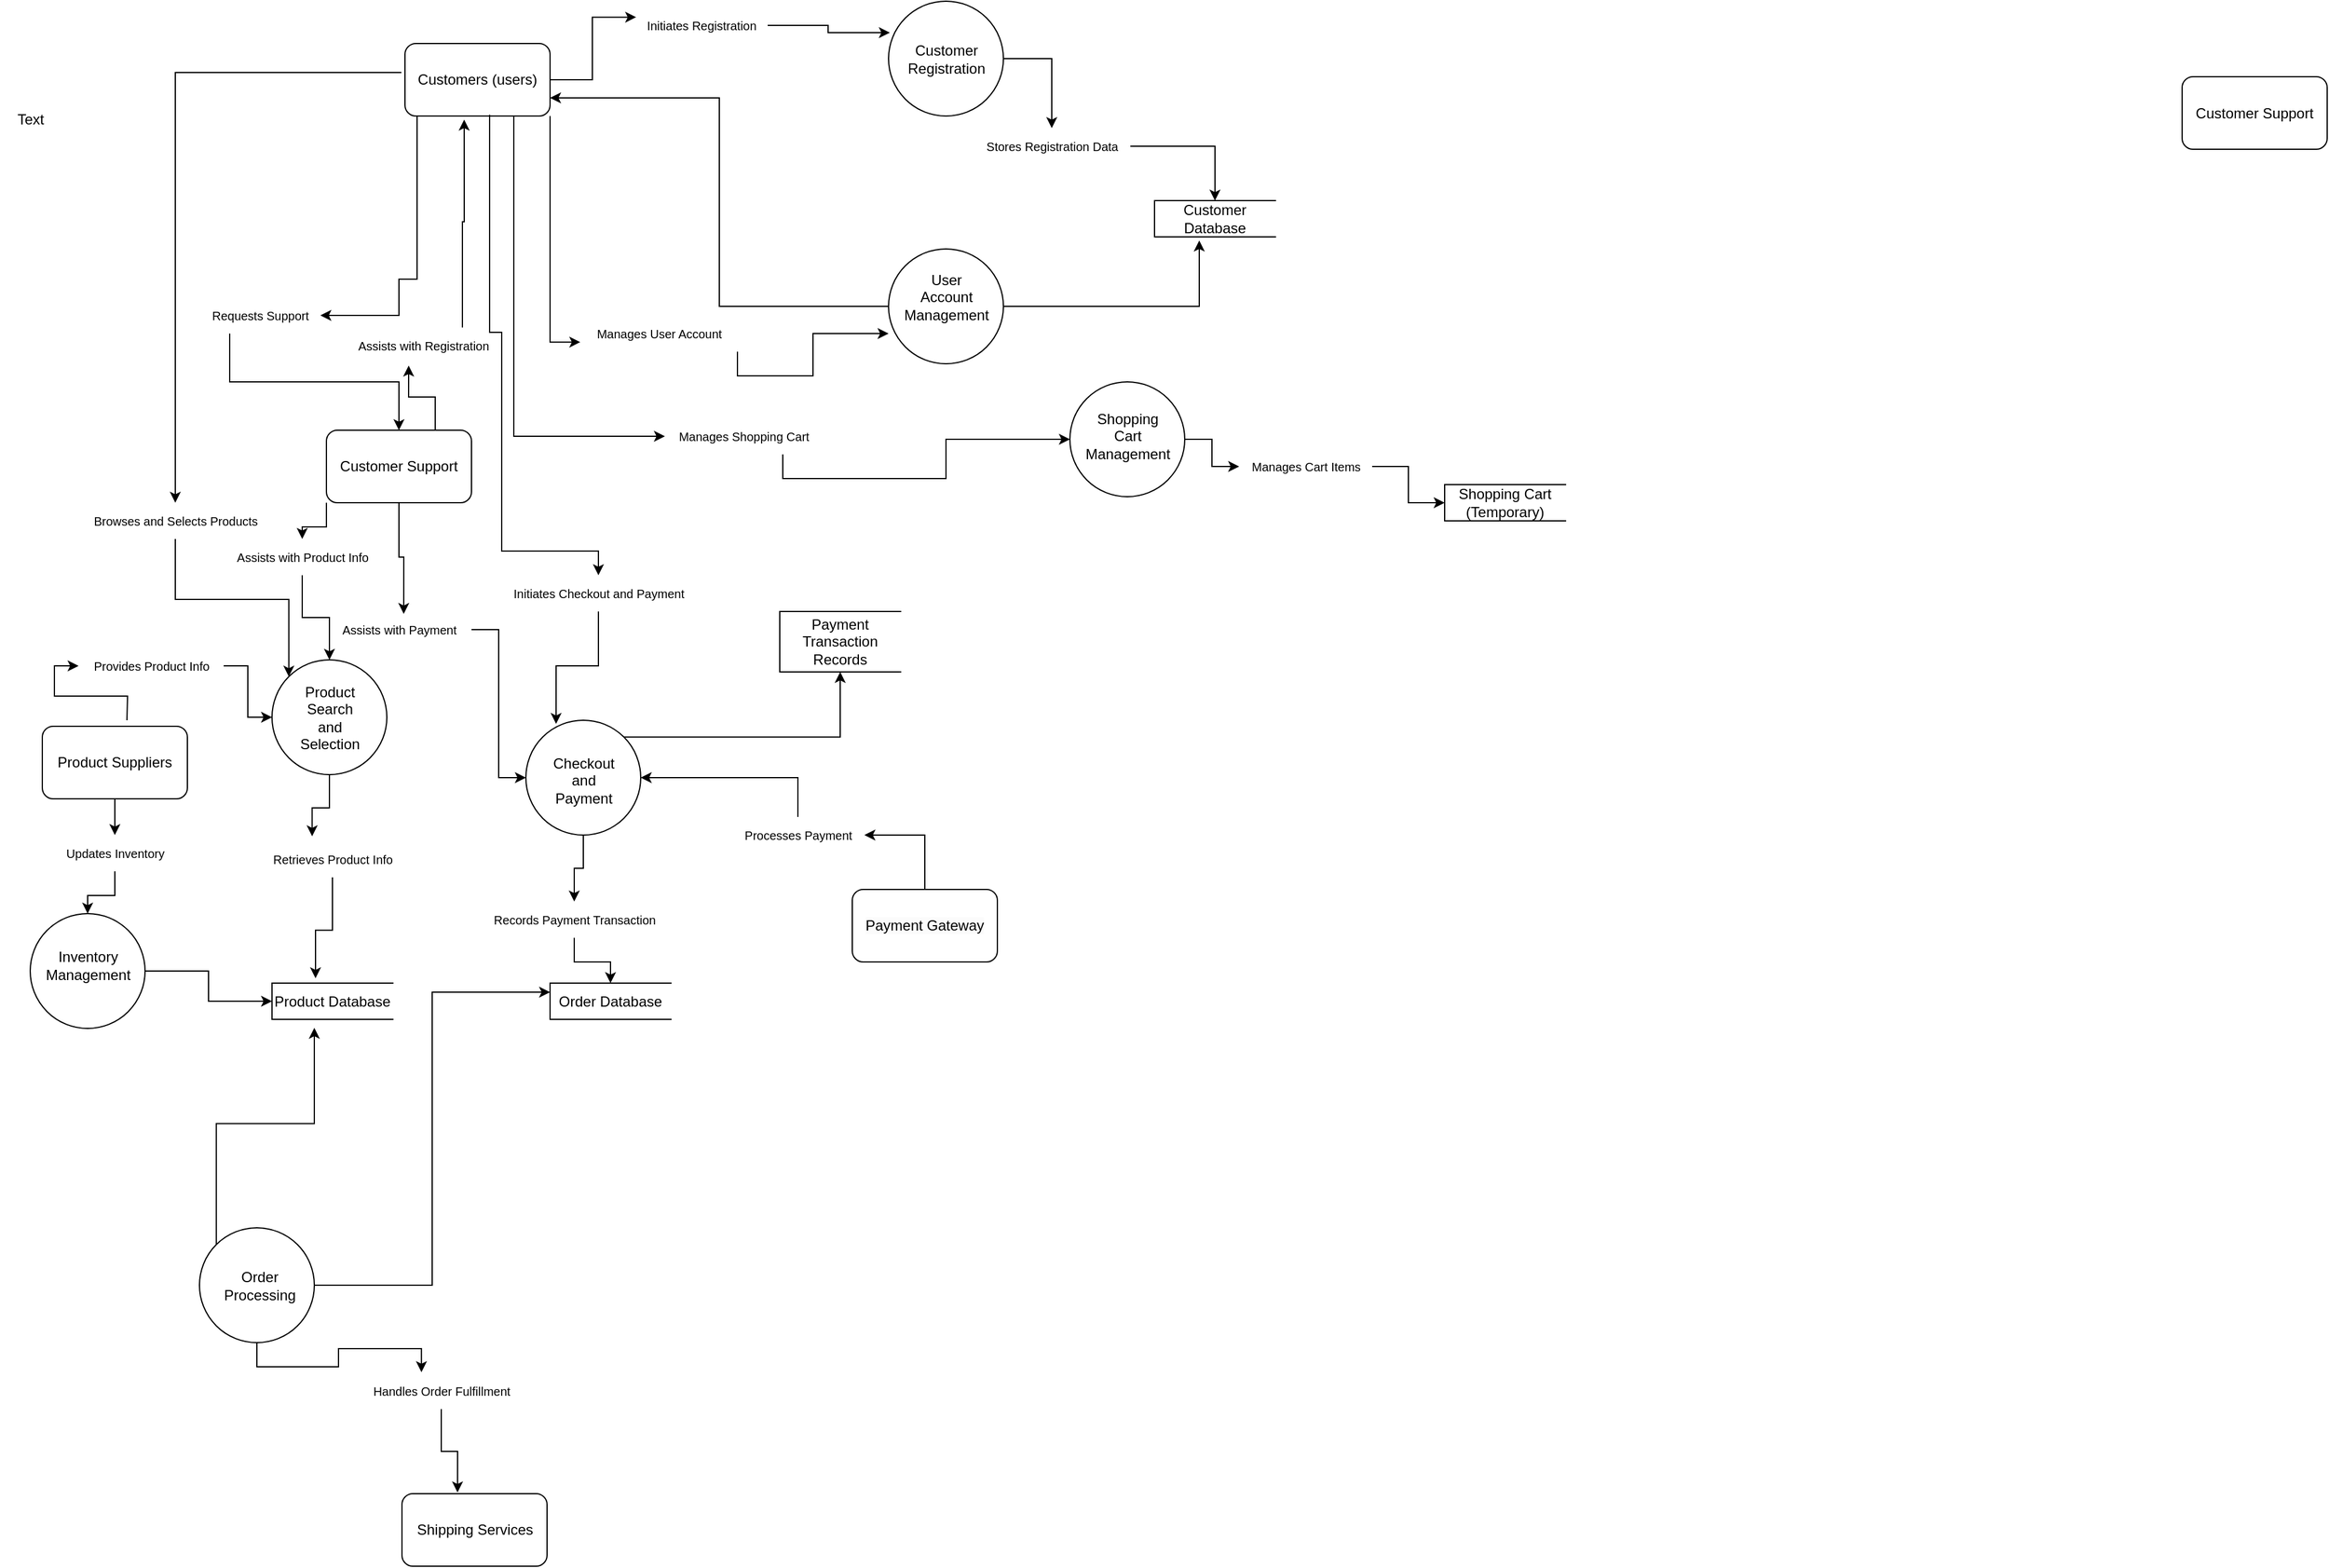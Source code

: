 <mxfile version="22.0.4" type="github">
  <diagram name="Page-1" id="5d7acffa-a066-3a61-03fe-96351882024d">
    <mxGraphModel dx="2176" dy="1312" grid="1" gridSize="10" guides="1" tooltips="1" connect="1" arrows="1" fold="1" page="1" pageScale="1" pageWidth="1100" pageHeight="850" background="#ffffff" math="0" shadow="0">
      <root>
        <mxCell id="0" />
        <mxCell id="1" parent="0" />
        <mxCell id="1xyslzgkCpMe2rgCqbMj-58" value="" style="shape=ellipse;html=1;dashed=0;whiteSpace=wrap;perimeter=ellipsePerimeter;" vertex="1" parent="1">
          <mxGeometry x="-870" y="260" width="95" height="95" as="geometry" />
        </mxCell>
        <mxCell id="1xyslzgkCpMe2rgCqbMj-146" style="edgeStyle=orthogonalEdgeStyle;rounded=0;orthogonalLoop=1;jettySize=auto;html=1;exitX=0.5;exitY=1;exitDx=0;exitDy=0;" edge="1" parent="1" source="1xyslzgkCpMe2rgCqbMj-231" target="1xyslzgkCpMe2rgCqbMj-67">
          <mxGeometry relative="1" as="geometry" />
        </mxCell>
        <mxCell id="1xyslzgkCpMe2rgCqbMj-155" style="edgeStyle=orthogonalEdgeStyle;rounded=0;orthogonalLoop=1;jettySize=auto;html=1;exitX=1;exitY=0;exitDx=0;exitDy=0;" edge="1" parent="1" source="1xyslzgkCpMe2rgCqbMj-57" target="1xyslzgkCpMe2rgCqbMj-68">
          <mxGeometry relative="1" as="geometry" />
        </mxCell>
        <mxCell id="1xyslzgkCpMe2rgCqbMj-57" value="" style="shape=ellipse;html=1;dashed=0;whiteSpace=wrap;perimeter=ellipsePerimeter;" vertex="1" parent="1">
          <mxGeometry x="-660" y="310" width="95" height="95" as="geometry" />
        </mxCell>
        <mxCell id="1xyslzgkCpMe2rgCqbMj-163" style="edgeStyle=orthogonalEdgeStyle;rounded=0;orthogonalLoop=1;jettySize=auto;html=1;exitX=1;exitY=0.5;exitDx=0;exitDy=0;entryX=0;entryY=0.5;entryDx=0;entryDy=0;" edge="1" parent="1" source="1xyslzgkCpMe2rgCqbMj-56" target="1xyslzgkCpMe2rgCqbMj-69">
          <mxGeometry relative="1" as="geometry" />
        </mxCell>
        <mxCell id="1xyslzgkCpMe2rgCqbMj-56" value="" style="shape=ellipse;html=1;dashed=0;whiteSpace=wrap;perimeter=ellipsePerimeter;" vertex="1" parent="1">
          <mxGeometry x="-1070" y="470" width="95" height="95" as="geometry" />
        </mxCell>
        <mxCell id="1xyslzgkCpMe2rgCqbMj-148" style="edgeStyle=orthogonalEdgeStyle;rounded=0;orthogonalLoop=1;jettySize=auto;html=1;exitX=1;exitY=0.5;exitDx=0;exitDy=0;entryX=0;entryY=0.25;entryDx=0;entryDy=0;" edge="1" parent="1" source="1xyslzgkCpMe2rgCqbMj-55" target="1xyslzgkCpMe2rgCqbMj-67">
          <mxGeometry relative="1" as="geometry" />
        </mxCell>
        <mxCell id="1xyslzgkCpMe2rgCqbMj-55" value="" style="shape=ellipse;html=1;dashed=0;whiteSpace=wrap;perimeter=ellipsePerimeter;" vertex="1" parent="1">
          <mxGeometry x="-930" y="730" width="95" height="95" as="geometry" />
        </mxCell>
        <mxCell id="1xyslzgkCpMe2rgCqbMj-226" style="edgeStyle=orthogonalEdgeStyle;rounded=0;orthogonalLoop=1;jettySize=auto;html=1;exitX=1;exitY=0.5;exitDx=0;exitDy=0;" edge="1" parent="1" source="1xyslzgkCpMe2rgCqbMj-54" target="1xyslzgkCpMe2rgCqbMj-223">
          <mxGeometry relative="1" as="geometry" />
        </mxCell>
        <mxCell id="1xyslzgkCpMe2rgCqbMj-54" value="" style="shape=ellipse;html=1;dashed=0;whiteSpace=wrap;perimeter=ellipsePerimeter;" vertex="1" parent="1">
          <mxGeometry x="-360" y="-285" width="95" height="95" as="geometry" />
        </mxCell>
        <mxCell id="1xyslzgkCpMe2rgCqbMj-141" style="edgeStyle=orthogonalEdgeStyle;rounded=0;orthogonalLoop=1;jettySize=auto;html=1;exitX=1;exitY=0.5;exitDx=0;exitDy=0;entryX=0;entryY=0.5;entryDx=0;entryDy=0;" edge="1" parent="1" source="1xyslzgkCpMe2rgCqbMj-229" target="1xyslzgkCpMe2rgCqbMj-66">
          <mxGeometry relative="1" as="geometry" />
        </mxCell>
        <mxCell id="1xyslzgkCpMe2rgCqbMj-53" value="" style="shape=ellipse;html=1;dashed=0;whiteSpace=wrap;perimeter=ellipsePerimeter;" vertex="1" parent="1">
          <mxGeometry x="-210" y="30" width="95" height="95" as="geometry" />
        </mxCell>
        <mxCell id="1xyslzgkCpMe2rgCqbMj-157" style="edgeStyle=orthogonalEdgeStyle;rounded=0;orthogonalLoop=1;jettySize=auto;html=1;exitX=0;exitY=0.5;exitDx=0;exitDy=0;entryX=1;entryY=0.75;entryDx=0;entryDy=0;" edge="1" parent="1" source="1xyslzgkCpMe2rgCqbMj-52" target="1xyslzgkCpMe2rgCqbMj-9">
          <mxGeometry relative="1" as="geometry" />
        </mxCell>
        <mxCell id="1xyslzgkCpMe2rgCqbMj-52" value="" style="shape=ellipse;html=1;dashed=0;whiteSpace=wrap;perimeter=ellipsePerimeter;" vertex="1" parent="1">
          <mxGeometry x="-360" y="-80" width="95" height="95" as="geometry" />
        </mxCell>
        <mxCell id="1xyslzgkCpMe2rgCqbMj-195" style="edgeStyle=orthogonalEdgeStyle;rounded=0;orthogonalLoop=1;jettySize=auto;html=1;exitX=0.5;exitY=0;exitDx=0;exitDy=0;entryX=1;entryY=0.5;entryDx=0;entryDy=0;" edge="1" parent="1" source="1xyslzgkCpMe2rgCqbMj-196" target="1xyslzgkCpMe2rgCqbMj-57">
          <mxGeometry relative="1" as="geometry" />
        </mxCell>
        <mxCell id="1xyslzgkCpMe2rgCqbMj-8" value="&lt;span style=&quot;color: rgb(0, 0, 0); font-family: Helvetica; font-size: 12px; font-style: normal; font-variant-ligatures: normal; font-variant-caps: normal; font-weight: 400; letter-spacing: normal; orphans: 2; text-align: center; text-indent: 0px; text-transform: none; widows: 2; word-spacing: 0px; -webkit-text-stroke-width: 0px; background-color: rgb(251, 251, 251); text-decoration-thickness: initial; text-decoration-style: initial; text-decoration-color: initial; float: none; display: inline !important;&quot;&gt;Payment Gateway&lt;/span&gt;" style="rounded=1;whiteSpace=wrap;html=1;" vertex="1" parent="1">
          <mxGeometry x="-390" y="450" width="120" height="60" as="geometry" />
        </mxCell>
        <mxCell id="1xyslzgkCpMe2rgCqbMj-152" style="edgeStyle=orthogonalEdgeStyle;rounded=0;orthogonalLoop=1;jettySize=auto;html=1;exitX=0.75;exitY=1;exitDx=0;exitDy=0;entryX=0;entryY=0.5;entryDx=0;entryDy=0;" edge="1" parent="1" source="1xyslzgkCpMe2rgCqbMj-176" target="1xyslzgkCpMe2rgCqbMj-53">
          <mxGeometry relative="1" as="geometry" />
        </mxCell>
        <mxCell id="1xyslzgkCpMe2rgCqbMj-164" style="edgeStyle=orthogonalEdgeStyle;rounded=0;orthogonalLoop=1;jettySize=auto;html=1;exitX=0.25;exitY=1;exitDx=0;exitDy=0;" edge="1" parent="1" source="1xyslzgkCpMe2rgCqbMj-187" target="1xyslzgkCpMe2rgCqbMj-104">
          <mxGeometry relative="1" as="geometry">
            <Array as="points" />
          </mxGeometry>
        </mxCell>
        <mxCell id="1xyslzgkCpMe2rgCqbMj-9" value="Customers (users)" style="rounded=1;whiteSpace=wrap;html=1;" vertex="1" parent="1">
          <mxGeometry x="-760" y="-250" width="120" height="60" as="geometry" />
        </mxCell>
        <mxCell id="1xyslzgkCpMe2rgCqbMj-161" style="edgeStyle=orthogonalEdgeStyle;rounded=0;orthogonalLoop=1;jettySize=auto;html=1;exitX=1;exitY=0.5;exitDx=0;exitDy=0;entryX=0;entryY=0.5;entryDx=0;entryDy=0;" edge="1" parent="1" source="1xyslzgkCpMe2rgCqbMj-189" target="1xyslzgkCpMe2rgCqbMj-58">
          <mxGeometry relative="1" as="geometry" />
        </mxCell>
        <mxCell id="1xyslzgkCpMe2rgCqbMj-162" style="edgeStyle=orthogonalEdgeStyle;rounded=0;orthogonalLoop=1;jettySize=auto;html=1;exitX=0.5;exitY=1;exitDx=0;exitDy=0;" edge="1" parent="1" source="1xyslzgkCpMe2rgCqbMj-191" target="1xyslzgkCpMe2rgCqbMj-56">
          <mxGeometry relative="1" as="geometry" />
        </mxCell>
        <mxCell id="1xyslzgkCpMe2rgCqbMj-11" value="Product Suppliers" style="rounded=1;whiteSpace=wrap;html=1;" vertex="1" parent="1">
          <mxGeometry x="-1060" y="315" width="120" height="60" as="geometry" />
        </mxCell>
        <mxCell id="1xyslzgkCpMe2rgCqbMj-12" value="Shipping Services" style="rounded=1;whiteSpace=wrap;html=1;" vertex="1" parent="1">
          <mxGeometry x="-762.5" y="950" width="120" height="60" as="geometry" />
        </mxCell>
        <mxCell id="1xyslzgkCpMe2rgCqbMj-13" value="Customer Registration" style="text;html=1;strokeColor=none;fillColor=none;align=center;verticalAlign=middle;whiteSpace=wrap;rounded=0;" vertex="1" parent="1">
          <mxGeometry x="-342.5" y="-252.5" width="60" height="30" as="geometry" />
        </mxCell>
        <mxCell id="1xyslzgkCpMe2rgCqbMj-14" value="Product Search and Selection" style="text;html=1;strokeColor=none;fillColor=none;align=center;verticalAlign=middle;whiteSpace=wrap;rounded=0;" vertex="1" parent="1">
          <mxGeometry x="-852.5" y="292.5" width="60" height="30" as="geometry" />
        </mxCell>
        <mxCell id="1xyslzgkCpMe2rgCqbMj-15" value="Shopping Cart Management" style="text;html=1;strokeColor=none;fillColor=none;align=center;verticalAlign=middle;whiteSpace=wrap;rounded=0;" vertex="1" parent="1">
          <mxGeometry x="-192.5" y="60" width="60" height="30" as="geometry" />
        </mxCell>
        <mxCell id="1xyslzgkCpMe2rgCqbMj-16" value="Checkout and Payment" style="text;html=1;strokeColor=none;fillColor=none;align=center;verticalAlign=middle;whiteSpace=wrap;rounded=0;" vertex="1" parent="1">
          <mxGeometry x="-642.5" y="345" width="60" height="30" as="geometry" />
        </mxCell>
        <mxCell id="1xyslzgkCpMe2rgCqbMj-17" value="Order Processing" style="text;html=1;strokeColor=none;fillColor=none;align=center;verticalAlign=middle;whiteSpace=wrap;rounded=0;" vertex="1" parent="1">
          <mxGeometry x="-910" y="762.5" width="60" height="30" as="geometry" />
        </mxCell>
        <mxCell id="1xyslzgkCpMe2rgCqbMj-19" value="Inventory Management" style="text;html=1;strokeColor=none;fillColor=none;align=center;verticalAlign=middle;whiteSpace=wrap;rounded=0;" vertex="1" parent="1">
          <mxGeometry x="-1052.5" y="497.5" width="60" height="30" as="geometry" />
        </mxCell>
        <mxCell id="1xyslzgkCpMe2rgCqbMj-20" value="User Account Management" style="text;html=1;strokeColor=none;fillColor=none;align=center;verticalAlign=middle;whiteSpace=wrap;rounded=0;" vertex="1" parent="1">
          <mxGeometry x="-342.5" y="-55" width="60" height="30" as="geometry" />
        </mxCell>
        <mxCell id="1xyslzgkCpMe2rgCqbMj-62" value="Customer Database" style="html=1;dashed=0;whiteSpace=wrap;shape=partialRectangle;right=0;" vertex="1" parent="1">
          <mxGeometry x="-140" y="-120" width="100" height="30" as="geometry" />
        </mxCell>
        <mxCell id="1xyslzgkCpMe2rgCqbMj-66" value="Shopping Cart (Temporary)" style="html=1;dashed=0;whiteSpace=wrap;shape=partialRectangle;right=0;" vertex="1" parent="1">
          <mxGeometry x="100" y="115" width="100" height="30" as="geometry" />
        </mxCell>
        <mxCell id="1xyslzgkCpMe2rgCqbMj-67" value="Order Database" style="html=1;dashed=0;whiteSpace=wrap;shape=partialRectangle;right=0;" vertex="1" parent="1">
          <mxGeometry x="-640" y="527.5" width="100" height="30" as="geometry" />
        </mxCell>
        <mxCell id="1xyslzgkCpMe2rgCqbMj-68" value="Payment Transaction Records" style="html=1;dashed=0;whiteSpace=wrap;shape=partialRectangle;right=0;" vertex="1" parent="1">
          <mxGeometry x="-450" y="220" width="100" height="50" as="geometry" />
        </mxCell>
        <mxCell id="1xyslzgkCpMe2rgCqbMj-69" value="Product Database" style="html=1;dashed=0;whiteSpace=wrap;shape=partialRectangle;right=0;" vertex="1" parent="1">
          <mxGeometry x="-870" y="527.5" width="100" height="30" as="geometry" />
        </mxCell>
        <mxCell id="1xyslzgkCpMe2rgCqbMj-217" style="edgeStyle=orthogonalEdgeStyle;rounded=0;orthogonalLoop=1;jettySize=auto;html=1;exitX=0;exitY=1;exitDx=0;exitDy=0;" edge="1" parent="1" source="1xyslzgkCpMe2rgCqbMj-104" target="1xyslzgkCpMe2rgCqbMj-207">
          <mxGeometry relative="1" as="geometry" />
        </mxCell>
        <mxCell id="1xyslzgkCpMe2rgCqbMj-104" value="Customer Support" style="rounded=1;whiteSpace=wrap;html=1;" vertex="1" parent="1">
          <mxGeometry x="-825" y="70" width="120" height="60" as="geometry" />
        </mxCell>
        <mxCell id="1xyslzgkCpMe2rgCqbMj-106" value="Customer Support" style="rounded=1;whiteSpace=wrap;html=1;" vertex="1" parent="1">
          <mxGeometry x="710" y="-222.5" width="120" height="60" as="geometry" />
        </mxCell>
        <mxCell id="1xyslzgkCpMe2rgCqbMj-147" style="edgeStyle=orthogonalEdgeStyle;rounded=0;orthogonalLoop=1;jettySize=auto;html=1;exitX=0;exitY=0;exitDx=0;exitDy=0;entryX=0.35;entryY=1.233;entryDx=0;entryDy=0;entryPerimeter=0;" edge="1" parent="1" source="1xyslzgkCpMe2rgCqbMj-55" target="1xyslzgkCpMe2rgCqbMj-69">
          <mxGeometry relative="1" as="geometry" />
        </mxCell>
        <mxCell id="1xyslzgkCpMe2rgCqbMj-149" style="edgeStyle=orthogonalEdgeStyle;rounded=0;orthogonalLoop=1;jettySize=auto;html=1;exitX=0.5;exitY=1;exitDx=0;exitDy=0;entryX=0.383;entryY=-0.017;entryDx=0;entryDy=0;entryPerimeter=0;" edge="1" parent="1" source="1xyslzgkCpMe2rgCqbMj-204" target="1xyslzgkCpMe2rgCqbMj-12">
          <mxGeometry relative="1" as="geometry" />
        </mxCell>
        <mxCell id="1xyslzgkCpMe2rgCqbMj-150" style="edgeStyle=orthogonalEdgeStyle;rounded=0;orthogonalLoop=1;jettySize=auto;html=1;exitX=1;exitY=0.5;exitDx=0;exitDy=0;entryX=0.011;entryY=0.274;entryDx=0;entryDy=0;entryPerimeter=0;" edge="1" parent="1" source="1xyslzgkCpMe2rgCqbMj-167" target="1xyslzgkCpMe2rgCqbMj-54">
          <mxGeometry relative="1" as="geometry" />
        </mxCell>
        <mxCell id="1xyslzgkCpMe2rgCqbMj-153" style="edgeStyle=orthogonalEdgeStyle;rounded=0;orthogonalLoop=1;jettySize=auto;html=1;exitX=0.5;exitY=1;exitDx=0;exitDy=0;entryX=0.263;entryY=0.032;entryDx=0;entryDy=0;entryPerimeter=0;" edge="1" parent="1" source="1xyslzgkCpMe2rgCqbMj-185" target="1xyslzgkCpMe2rgCqbMj-57">
          <mxGeometry relative="1" as="geometry" />
        </mxCell>
        <mxCell id="1xyslzgkCpMe2rgCqbMj-154" style="edgeStyle=orthogonalEdgeStyle;rounded=0;orthogonalLoop=1;jettySize=auto;html=1;exitX=1;exitY=1;exitDx=0;exitDy=0;entryX=0;entryY=0.737;entryDx=0;entryDy=0;entryPerimeter=0;" edge="1" parent="1" source="1xyslzgkCpMe2rgCqbMj-180" target="1xyslzgkCpMe2rgCqbMj-52">
          <mxGeometry relative="1" as="geometry" />
        </mxCell>
        <mxCell id="1xyslzgkCpMe2rgCqbMj-156" style="edgeStyle=orthogonalEdgeStyle;rounded=0;orthogonalLoop=1;jettySize=auto;html=1;exitX=1;exitY=0.5;exitDx=0;exitDy=0;entryX=0.37;entryY=1.1;entryDx=0;entryDy=0;entryPerimeter=0;" edge="1" parent="1" source="1xyslzgkCpMe2rgCqbMj-52" target="1xyslzgkCpMe2rgCqbMj-62">
          <mxGeometry relative="1" as="geometry" />
        </mxCell>
        <mxCell id="1xyslzgkCpMe2rgCqbMj-160" style="edgeStyle=orthogonalEdgeStyle;rounded=0;orthogonalLoop=1;jettySize=auto;html=1;exitX=0.5;exitY=1;exitDx=0;exitDy=0;entryX=0.36;entryY=-0.133;entryDx=0;entryDy=0;entryPerimeter=0;" edge="1" parent="1" source="1xyslzgkCpMe2rgCqbMj-227" target="1xyslzgkCpMe2rgCqbMj-69">
          <mxGeometry relative="1" as="geometry" />
        </mxCell>
        <mxCell id="1xyslzgkCpMe2rgCqbMj-166" style="edgeStyle=orthogonalEdgeStyle;rounded=0;orthogonalLoop=1;jettySize=auto;html=1;exitX=0.75;exitY=0;exitDx=0;exitDy=0;entryX=0.408;entryY=1.05;entryDx=0;entryDy=0;entryPerimeter=0;" edge="1" parent="1" source="1xyslzgkCpMe2rgCqbMj-198" target="1xyslzgkCpMe2rgCqbMj-9">
          <mxGeometry relative="1" as="geometry" />
        </mxCell>
        <mxCell id="1xyslzgkCpMe2rgCqbMj-171" value="" style="edgeStyle=orthogonalEdgeStyle;rounded=0;orthogonalLoop=1;jettySize=auto;html=1;exitX=1;exitY=0.5;exitDx=0;exitDy=0;entryX=0.011;entryY=0.274;entryDx=0;entryDy=0;entryPerimeter=0;" edge="1" parent="1" source="1xyslzgkCpMe2rgCqbMj-9" target="1xyslzgkCpMe2rgCqbMj-167">
          <mxGeometry relative="1" as="geometry">
            <mxPoint x="-640" y="-220" as="sourcePoint" />
            <mxPoint x="-359" y="-259" as="targetPoint" />
          </mxGeometry>
        </mxCell>
        <mxCell id="1xyslzgkCpMe2rgCqbMj-167" value="&lt;font style=&quot;font-size: 10px;&quot;&gt;Initiates Registration&lt;/font&gt;" style="text;html=1;align=center;verticalAlign=middle;resizable=0;points=[];autosize=1;strokeColor=none;fillColor=none;" vertex="1" parent="1">
          <mxGeometry x="-570" y="-280" width="110" height="30" as="geometry" />
        </mxCell>
        <mxCell id="1xyslzgkCpMe2rgCqbMj-174" value="" style="edgeStyle=orthogonalEdgeStyle;rounded=0;orthogonalLoop=1;jettySize=auto;html=1;entryX=0.5;entryY=0;entryDx=0;entryDy=0;exitX=-0.025;exitY=0.4;exitDx=0;exitDy=0;exitPerimeter=0;" edge="1" parent="1" source="1xyslzgkCpMe2rgCqbMj-9" target="1xyslzgkCpMe2rgCqbMj-172">
          <mxGeometry relative="1" as="geometry">
            <mxPoint x="-760" y="-180" as="sourcePoint" />
            <mxPoint x="-810" y="208" as="targetPoint" />
          </mxGeometry>
        </mxCell>
        <mxCell id="1xyslzgkCpMe2rgCqbMj-213" style="edgeStyle=orthogonalEdgeStyle;rounded=0;orthogonalLoop=1;jettySize=auto;html=1;entryX=0;entryY=0;entryDx=0;entryDy=0;" edge="1" parent="1" source="1xyslzgkCpMe2rgCqbMj-172" target="1xyslzgkCpMe2rgCqbMj-58">
          <mxGeometry relative="1" as="geometry" />
        </mxCell>
        <mxCell id="1xyslzgkCpMe2rgCqbMj-172" value="&lt;font style=&quot;font-size: 10px;&quot;&gt;Browses and Selects Products&lt;/font&gt;" style="text;html=1;align=center;verticalAlign=middle;resizable=0;points=[];autosize=1;strokeColor=none;fillColor=none;" vertex="1" parent="1">
          <mxGeometry x="-1030" y="130" width="160" height="30" as="geometry" />
        </mxCell>
        <mxCell id="1xyslzgkCpMe2rgCqbMj-179" value="" style="edgeStyle=orthogonalEdgeStyle;rounded=0;orthogonalLoop=1;jettySize=auto;html=1;exitX=0.75;exitY=1;exitDx=0;exitDy=0;entryX=0;entryY=0.5;entryDx=0;entryDy=0;" edge="1" parent="1" source="1xyslzgkCpMe2rgCqbMj-9" target="1xyslzgkCpMe2rgCqbMj-176">
          <mxGeometry relative="1" as="geometry">
            <mxPoint x="-670" y="-190" as="sourcePoint" />
            <mxPoint x="-295" y="48" as="targetPoint" />
          </mxGeometry>
        </mxCell>
        <mxCell id="1xyslzgkCpMe2rgCqbMj-176" value="&lt;font style=&quot;font-size: 10px;&quot;&gt;Manages Shopping Cart&lt;/font&gt;" style="text;html=1;align=center;verticalAlign=middle;resizable=0;points=[];autosize=1;strokeColor=none;fillColor=none;rotation=0;" vertex="1" parent="1">
          <mxGeometry x="-545" y="60" width="130" height="30" as="geometry" />
        </mxCell>
        <mxCell id="1xyslzgkCpMe2rgCqbMj-184" value="" style="edgeStyle=orthogonalEdgeStyle;rounded=0;orthogonalLoop=1;jettySize=auto;html=1;exitX=1;exitY=1;exitDx=0;exitDy=0;entryX=0;entryY=0.737;entryDx=0;entryDy=0;entryPerimeter=0;" edge="1" parent="1" source="1xyslzgkCpMe2rgCqbMj-9" target="1xyslzgkCpMe2rgCqbMj-180">
          <mxGeometry relative="1" as="geometry">
            <mxPoint x="-640" y="-190" as="sourcePoint" />
            <mxPoint x="-360" y="-10" as="targetPoint" />
          </mxGeometry>
        </mxCell>
        <mxCell id="1xyslzgkCpMe2rgCqbMj-180" value="&lt;font style=&quot;font-size: 10px;&quot;&gt;Manages User Account&lt;/font&gt;" style="text;html=1;align=center;verticalAlign=middle;resizable=0;points=[];autosize=1;strokeColor=none;fillColor=none;" vertex="1" parent="1">
          <mxGeometry x="-615" y="-25" width="130" height="30" as="geometry" />
        </mxCell>
        <mxCell id="1xyslzgkCpMe2rgCqbMj-186" value="" style="edgeStyle=orthogonalEdgeStyle;rounded=0;orthogonalLoop=1;jettySize=auto;html=1;exitX=0.5;exitY=1;exitDx=0;exitDy=0;" edge="1" parent="1" target="1xyslzgkCpMe2rgCqbMj-185">
          <mxGeometry relative="1" as="geometry">
            <mxPoint x="-690" y="-190.96" as="sourcePoint" />
            <mxPoint x="-657.92" y="177.5" as="targetPoint" />
            <Array as="points">
              <mxPoint x="-690" y="-11" />
              <mxPoint x="-680" y="-11" />
              <mxPoint x="-680" y="170" />
            </Array>
          </mxGeometry>
        </mxCell>
        <mxCell id="1xyslzgkCpMe2rgCqbMj-185" value="&lt;font style=&quot;font-size: 10px;&quot;&gt;Initiates Checkout and Payment&lt;/font&gt;" style="text;html=1;align=center;verticalAlign=middle;resizable=0;points=[];autosize=1;strokeColor=none;fillColor=none;" vertex="1" parent="1">
          <mxGeometry x="-680" y="190" width="160" height="30" as="geometry" />
        </mxCell>
        <mxCell id="1xyslzgkCpMe2rgCqbMj-188" value="" style="edgeStyle=orthogonalEdgeStyle;rounded=0;orthogonalLoop=1;jettySize=auto;html=1;exitX=0.25;exitY=1;exitDx=0;exitDy=0;" edge="1" parent="1" source="1xyslzgkCpMe2rgCqbMj-9" target="1xyslzgkCpMe2rgCqbMj-187">
          <mxGeometry relative="1" as="geometry">
            <mxPoint x="-730" y="-190" as="sourcePoint" />
            <mxPoint x="-765" y="70" as="targetPoint" />
            <Array as="points">
              <mxPoint x="-750" y="-190" />
              <mxPoint x="-750" y="-55" />
              <mxPoint x="-765" y="-55" />
            </Array>
          </mxGeometry>
        </mxCell>
        <mxCell id="1xyslzgkCpMe2rgCqbMj-187" value="&lt;font style=&quot;font-size: 10px;&quot;&gt;Requests Support&lt;/font&gt;" style="text;html=1;align=center;verticalAlign=middle;resizable=0;points=[];autosize=1;strokeColor=none;fillColor=none;" vertex="1" parent="1">
          <mxGeometry x="-930" y="-40" width="100" height="30" as="geometry" />
        </mxCell>
        <mxCell id="1xyslzgkCpMe2rgCqbMj-190" value="" style="edgeStyle=orthogonalEdgeStyle;rounded=0;orthogonalLoop=1;jettySize=auto;html=1;entryX=0;entryY=0.5;entryDx=0;entryDy=0;" edge="1" parent="1" target="1xyslzgkCpMe2rgCqbMj-189">
          <mxGeometry relative="1" as="geometry">
            <mxPoint x="-990" y="310" as="sourcePoint" />
            <mxPoint x="-857" y="255" as="targetPoint" />
          </mxGeometry>
        </mxCell>
        <mxCell id="1xyslzgkCpMe2rgCqbMj-189" value="&lt;font style=&quot;font-size: 10px;&quot;&gt;Provides Product Info&lt;/font&gt;" style="text;html=1;align=center;verticalAlign=middle;resizable=0;points=[];autosize=1;strokeColor=none;fillColor=none;" vertex="1" parent="1">
          <mxGeometry x="-1030" y="250" width="120" height="30" as="geometry" />
        </mxCell>
        <mxCell id="1xyslzgkCpMe2rgCqbMj-192" value="" style="edgeStyle=orthogonalEdgeStyle;rounded=0;orthogonalLoop=1;jettySize=auto;html=1;exitX=0.5;exitY=1;exitDx=0;exitDy=0;" edge="1" parent="1" source="1xyslzgkCpMe2rgCqbMj-11" target="1xyslzgkCpMe2rgCqbMj-191">
          <mxGeometry relative="1" as="geometry">
            <mxPoint x="-1000" y="375" as="sourcePoint" />
            <mxPoint x="-1022" y="470" as="targetPoint" />
          </mxGeometry>
        </mxCell>
        <mxCell id="1xyslzgkCpMe2rgCqbMj-191" value="&lt;font style=&quot;font-size: 10px;&quot;&gt;Updates Inventory&lt;/font&gt;" style="text;html=1;align=center;verticalAlign=middle;resizable=0;points=[];autosize=1;strokeColor=none;fillColor=none;" vertex="1" parent="1">
          <mxGeometry x="-1050" y="405" width="100" height="30" as="geometry" />
        </mxCell>
        <mxCell id="1xyslzgkCpMe2rgCqbMj-197" value="" style="edgeStyle=orthogonalEdgeStyle;rounded=0;orthogonalLoop=1;jettySize=auto;html=1;exitX=0.5;exitY=0;exitDx=0;exitDy=0;entryX=1;entryY=0.5;entryDx=0;entryDy=0;" edge="1" parent="1" source="1xyslzgkCpMe2rgCqbMj-8" target="1xyslzgkCpMe2rgCqbMj-196">
          <mxGeometry relative="1" as="geometry">
            <mxPoint x="-330" y="450" as="sourcePoint" />
            <mxPoint x="-565" y="358" as="targetPoint" />
          </mxGeometry>
        </mxCell>
        <mxCell id="1xyslzgkCpMe2rgCqbMj-196" value="&lt;font style=&quot;font-size: 10px;&quot;&gt;Processes Payment&lt;/font&gt;" style="text;html=1;align=center;verticalAlign=middle;resizable=0;points=[];autosize=1;strokeColor=none;fillColor=none;" vertex="1" parent="1">
          <mxGeometry x="-490" y="390" width="110" height="30" as="geometry" />
        </mxCell>
        <mxCell id="1xyslzgkCpMe2rgCqbMj-199" value="" style="edgeStyle=orthogonalEdgeStyle;rounded=0;orthogonalLoop=1;jettySize=auto;html=1;exitX=0.75;exitY=0;exitDx=0;exitDy=0;entryX=0.408;entryY=1.05;entryDx=0;entryDy=0;entryPerimeter=0;" edge="1" parent="1" source="1xyslzgkCpMe2rgCqbMj-104" target="1xyslzgkCpMe2rgCqbMj-198">
          <mxGeometry relative="1" as="geometry">
            <mxPoint x="-735" y="70" as="sourcePoint" />
            <mxPoint x="-711" y="-187" as="targetPoint" />
          </mxGeometry>
        </mxCell>
        <mxCell id="1xyslzgkCpMe2rgCqbMj-198" value="&lt;font style=&quot;font-size: 10px;&quot;&gt;Assists with Registration&lt;/font&gt;" style="text;html=1;align=center;verticalAlign=middle;resizable=0;points=[];autosize=1;strokeColor=none;fillColor=none;" vertex="1" parent="1">
          <mxGeometry x="-810" y="-15" width="130" height="30" as="geometry" />
        </mxCell>
        <mxCell id="1xyslzgkCpMe2rgCqbMj-201" value="Text" style="text;html=1;align=center;verticalAlign=middle;resizable=0;points=[];autosize=1;strokeColor=none;fillColor=none;" vertex="1" parent="1">
          <mxGeometry x="-1095" y="-202" width="50" height="30" as="geometry" />
        </mxCell>
        <mxCell id="1xyslzgkCpMe2rgCqbMj-205" value="" style="edgeStyle=orthogonalEdgeStyle;rounded=0;orthogonalLoop=1;jettySize=auto;html=1;exitX=0.5;exitY=1;exitDx=0;exitDy=0;entryX=0.383;entryY=-0.017;entryDx=0;entryDy=0;entryPerimeter=0;" edge="1" parent="1" source="1xyslzgkCpMe2rgCqbMj-55" target="1xyslzgkCpMe2rgCqbMj-204">
          <mxGeometry relative="1" as="geometry">
            <mxPoint x="-822" y="545" as="sourcePoint" />
            <mxPoint x="-717" y="619" as="targetPoint" />
          </mxGeometry>
        </mxCell>
        <mxCell id="1xyslzgkCpMe2rgCqbMj-204" value="&lt;font style=&quot;font-size: 10px;&quot;&gt;Handles Order Fulfillment&lt;/font&gt;" style="text;html=1;align=center;verticalAlign=middle;resizable=0;points=[];autosize=1;strokeColor=none;fillColor=none;" vertex="1" parent="1">
          <mxGeometry x="-800" y="850" width="140" height="30" as="geometry" />
        </mxCell>
        <mxCell id="1xyslzgkCpMe2rgCqbMj-215" style="edgeStyle=orthogonalEdgeStyle;rounded=0;orthogonalLoop=1;jettySize=auto;html=1;entryX=0.5;entryY=0;entryDx=0;entryDy=0;" edge="1" parent="1" source="1xyslzgkCpMe2rgCqbMj-207" target="1xyslzgkCpMe2rgCqbMj-58">
          <mxGeometry relative="1" as="geometry" />
        </mxCell>
        <mxCell id="1xyslzgkCpMe2rgCqbMj-207" value="&lt;font style=&quot;font-size: 10px;&quot;&gt;Assists with Product Info&lt;/font&gt;" style="text;html=1;align=center;verticalAlign=middle;resizable=0;points=[];autosize=1;strokeColor=none;fillColor=none;" vertex="1" parent="1">
          <mxGeometry x="-910" y="160" width="130" height="30" as="geometry" />
        </mxCell>
        <mxCell id="1xyslzgkCpMe2rgCqbMj-221" style="edgeStyle=orthogonalEdgeStyle;rounded=0;orthogonalLoop=1;jettySize=auto;html=1;entryX=0;entryY=0.5;entryDx=0;entryDy=0;" edge="1" parent="1" source="1xyslzgkCpMe2rgCqbMj-218" target="1xyslzgkCpMe2rgCqbMj-57">
          <mxGeometry relative="1" as="geometry" />
        </mxCell>
        <mxCell id="1xyslzgkCpMe2rgCqbMj-218" value="&lt;font style=&quot;font-size: 10px;&quot;&gt;Assists with Payment&lt;/font&gt;" style="text;html=1;align=center;verticalAlign=middle;resizable=0;points=[];autosize=1;strokeColor=none;fillColor=none;" vertex="1" parent="1">
          <mxGeometry x="-825" y="220" width="120" height="30" as="geometry" />
        </mxCell>
        <mxCell id="1xyslzgkCpMe2rgCqbMj-222" style="edgeStyle=orthogonalEdgeStyle;rounded=0;orthogonalLoop=1;jettySize=auto;html=1;entryX=0.533;entryY=0.067;entryDx=0;entryDy=0;entryPerimeter=0;" edge="1" parent="1" source="1xyslzgkCpMe2rgCqbMj-104" target="1xyslzgkCpMe2rgCqbMj-218">
          <mxGeometry relative="1" as="geometry" />
        </mxCell>
        <mxCell id="1xyslzgkCpMe2rgCqbMj-225" style="edgeStyle=orthogonalEdgeStyle;rounded=0;orthogonalLoop=1;jettySize=auto;html=1;entryX=0.5;entryY=0;entryDx=0;entryDy=0;" edge="1" parent="1" source="1xyslzgkCpMe2rgCqbMj-223" target="1xyslzgkCpMe2rgCqbMj-62">
          <mxGeometry relative="1" as="geometry" />
        </mxCell>
        <mxCell id="1xyslzgkCpMe2rgCqbMj-223" value="&lt;font style=&quot;font-size: 10px;&quot;&gt;Stores Registration Data&lt;/font&gt;" style="text;html=1;align=center;verticalAlign=middle;resizable=0;points=[];autosize=1;strokeColor=none;fillColor=none;" vertex="1" parent="1">
          <mxGeometry x="-290" y="-180" width="130" height="30" as="geometry" />
        </mxCell>
        <mxCell id="1xyslzgkCpMe2rgCqbMj-228" value="" style="edgeStyle=orthogonalEdgeStyle;rounded=0;orthogonalLoop=1;jettySize=auto;html=1;exitX=0.5;exitY=1;exitDx=0;exitDy=0;entryX=0.36;entryY=-0.133;entryDx=0;entryDy=0;entryPerimeter=0;" edge="1" parent="1" source="1xyslzgkCpMe2rgCqbMj-58" target="1xyslzgkCpMe2rgCqbMj-227">
          <mxGeometry relative="1" as="geometry">
            <mxPoint x="-822" y="355" as="sourcePoint" />
            <mxPoint x="-824" y="391" as="targetPoint" />
          </mxGeometry>
        </mxCell>
        <mxCell id="1xyslzgkCpMe2rgCqbMj-227" value="&lt;font style=&quot;font-size: 10px;&quot;&gt;Retrieves Product Info&lt;/font&gt;" style="text;html=1;align=center;verticalAlign=middle;resizable=0;points=[];autosize=1;strokeColor=none;fillColor=none;" vertex="1" parent="1">
          <mxGeometry x="-880" y="410" width="120" height="30" as="geometry" />
        </mxCell>
        <mxCell id="1xyslzgkCpMe2rgCqbMj-230" value="" style="edgeStyle=orthogonalEdgeStyle;rounded=0;orthogonalLoop=1;jettySize=auto;html=1;exitX=1;exitY=0.5;exitDx=0;exitDy=0;entryX=0;entryY=0.5;entryDx=0;entryDy=0;" edge="1" parent="1" source="1xyslzgkCpMe2rgCqbMj-53" target="1xyslzgkCpMe2rgCqbMj-229">
          <mxGeometry relative="1" as="geometry">
            <mxPoint x="-115" y="78" as="sourcePoint" />
            <mxPoint x="30" y="110" as="targetPoint" />
          </mxGeometry>
        </mxCell>
        <mxCell id="1xyslzgkCpMe2rgCqbMj-229" value="&lt;font style=&quot;font-size: 10px;&quot;&gt;Manages Cart Items&lt;/font&gt;" style="text;html=1;align=center;verticalAlign=middle;resizable=0;points=[];autosize=1;strokeColor=none;fillColor=none;" vertex="1" parent="1">
          <mxGeometry x="-70" y="85" width="110" height="30" as="geometry" />
        </mxCell>
        <mxCell id="1xyslzgkCpMe2rgCqbMj-232" value="" style="edgeStyle=orthogonalEdgeStyle;rounded=0;orthogonalLoop=1;jettySize=auto;html=1;exitX=0.5;exitY=1;exitDx=0;exitDy=0;" edge="1" parent="1" source="1xyslzgkCpMe2rgCqbMj-57" target="1xyslzgkCpMe2rgCqbMj-231">
          <mxGeometry relative="1" as="geometry">
            <mxPoint x="-612" y="405" as="sourcePoint" />
            <mxPoint x="-580" y="495" as="targetPoint" />
          </mxGeometry>
        </mxCell>
        <mxCell id="1xyslzgkCpMe2rgCqbMj-231" value="&lt;font style=&quot;font-size: 10px;&quot;&gt;Records Payment Transaction&lt;/font&gt;" style="text;html=1;align=center;verticalAlign=middle;resizable=0;points=[];autosize=1;strokeColor=none;fillColor=none;" vertex="1" parent="1">
          <mxGeometry x="-700" y="460" width="160" height="30" as="geometry" />
        </mxCell>
      </root>
    </mxGraphModel>
  </diagram>
</mxfile>
